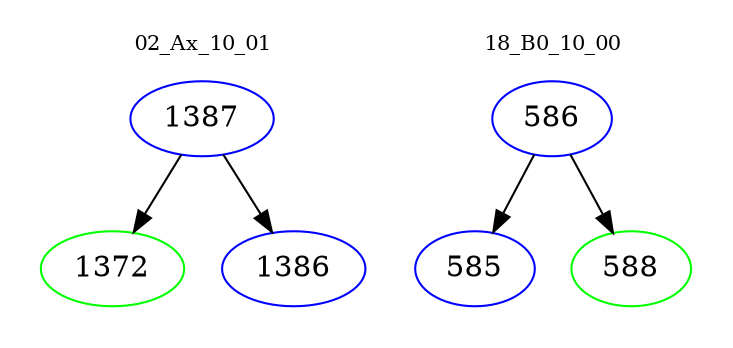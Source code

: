 digraph{
subgraph cluster_0 {
color = white
label = "02_Ax_10_01";
fontsize=10;
T0_1387 [label="1387", color="blue"]
T0_1387 -> T0_1372 [color="black"]
T0_1372 [label="1372", color="green"]
T0_1387 -> T0_1386 [color="black"]
T0_1386 [label="1386", color="blue"]
}
subgraph cluster_1 {
color = white
label = "18_B0_10_00";
fontsize=10;
T1_586 [label="586", color="blue"]
T1_586 -> T1_585 [color="black"]
T1_585 [label="585", color="blue"]
T1_586 -> T1_588 [color="black"]
T1_588 [label="588", color="green"]
}
}
